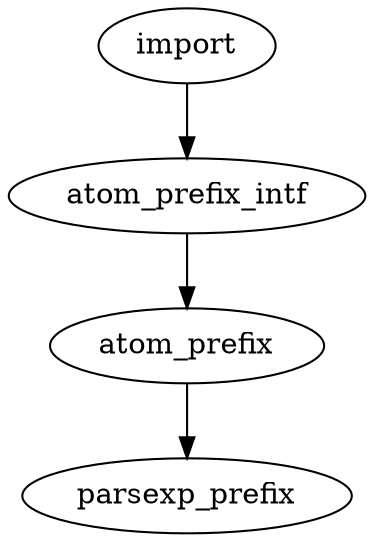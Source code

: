 digraph {
	import -> atom_prefix_intf;
	atom_prefix_intf -> atom_prefix;
	atom_prefix -> parsexp_prefix;
}

